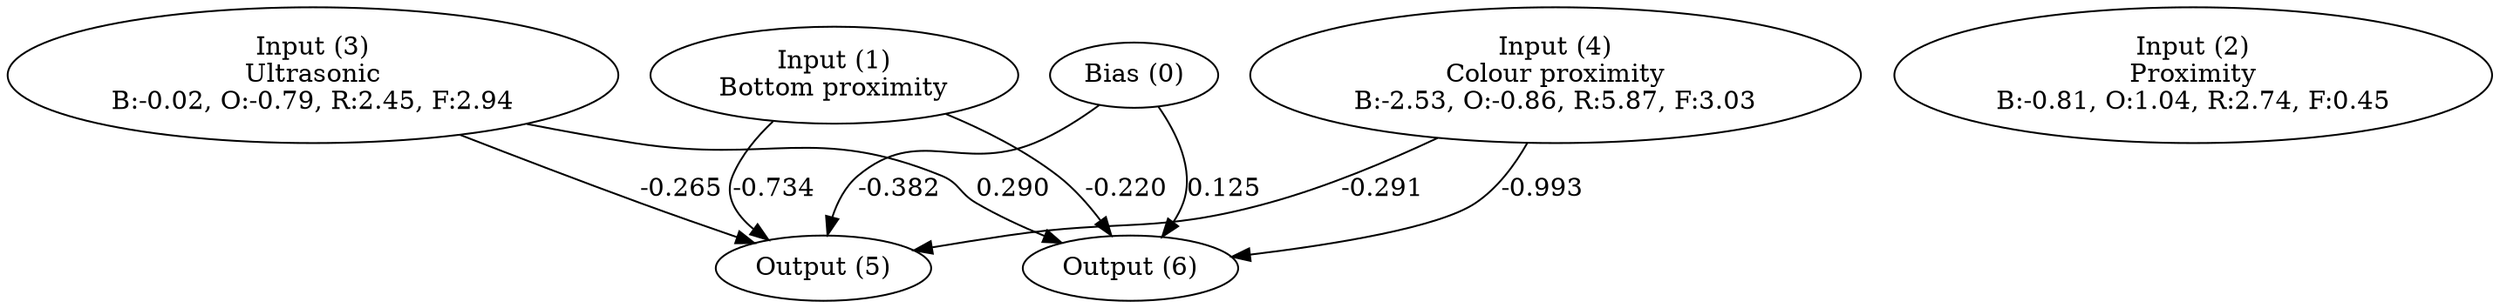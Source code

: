 digraph G {
  0 [ label="Bias (0)" ];
  1 [ label="Input (1)\nBottom proximity" ];
  2 [ label="Input (2)\nProximity\nB:-0.81, O:1.04, R:2.74, F:0.45" ];
  3 [ label="Input (3)\nUltrasonic\nB:-0.02, O:-0.79, R:2.45, F:2.94" ];
  4 [ label="Input (4)\nColour proximity\nB:-2.53, O:-0.86, R:5.87, F:3.03" ];
  5 [ label="Output (5)" ];
  6 [ label="Output (6)" ];
  { rank=same 0 1 2 3 4 }
  { rank=same 5 6 }
  0 -> 5 [ label="-0.382" ];
  0 -> 6 [ label="0.125" ];
  1 -> 5 [ label="-0.734" ];
  1 -> 6 [ label="-0.220" ];
  3 -> 5 [ label="-0.265" ];
  3 -> 6 [ label="0.290" ];
  4 -> 5 [ label="-0.291" ];
  4 -> 6 [ label="-0.993" ];
}

